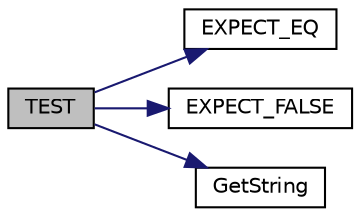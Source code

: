 digraph "TEST"
{
 // INTERACTIVE_SVG=YES
  edge [fontname="Helvetica",fontsize="10",labelfontname="Helvetica",labelfontsize="10"];
  node [fontname="Helvetica",fontsize="10",shape=record];
  rankdir="LR";
  Node114 [label="TEST",height=0.2,width=0.4,color="black", fillcolor="grey75", style="filled", fontcolor="black"];
  Node114 -> Node115 [color="midnightblue",fontsize="10",style="solid",fontname="Helvetica"];
  Node115 [label="EXPECT_EQ",height=0.2,width=0.4,color="black", fillcolor="white", style="filled",URL="$d6/def/_test_json_8cpp.html#a82745227e2f0a8edbb4ae630d88a8e86"];
  Node114 -> Node116 [color="midnightblue",fontsize="10",style="solid",fontname="Helvetica"];
  Node116 [label="EXPECT_FALSE",height=0.2,width=0.4,color="black", fillcolor="white", style="filled",URL="$d6/def/_test_json_8cpp.html#ac7ef10ed7113236e5f3dfce13707224e"];
  Node114 -> Node117 [color="midnightblue",fontsize="10",style="solid",fontname="Helvetica"];
  Node117 [label="GetString",height=0.2,width=0.4,color="black", fillcolor="white", style="filled",URL="$d6/def/_test_json_8cpp.html#ae0cdbaedbc09ba1c9050131c36a79ce9"];
}
